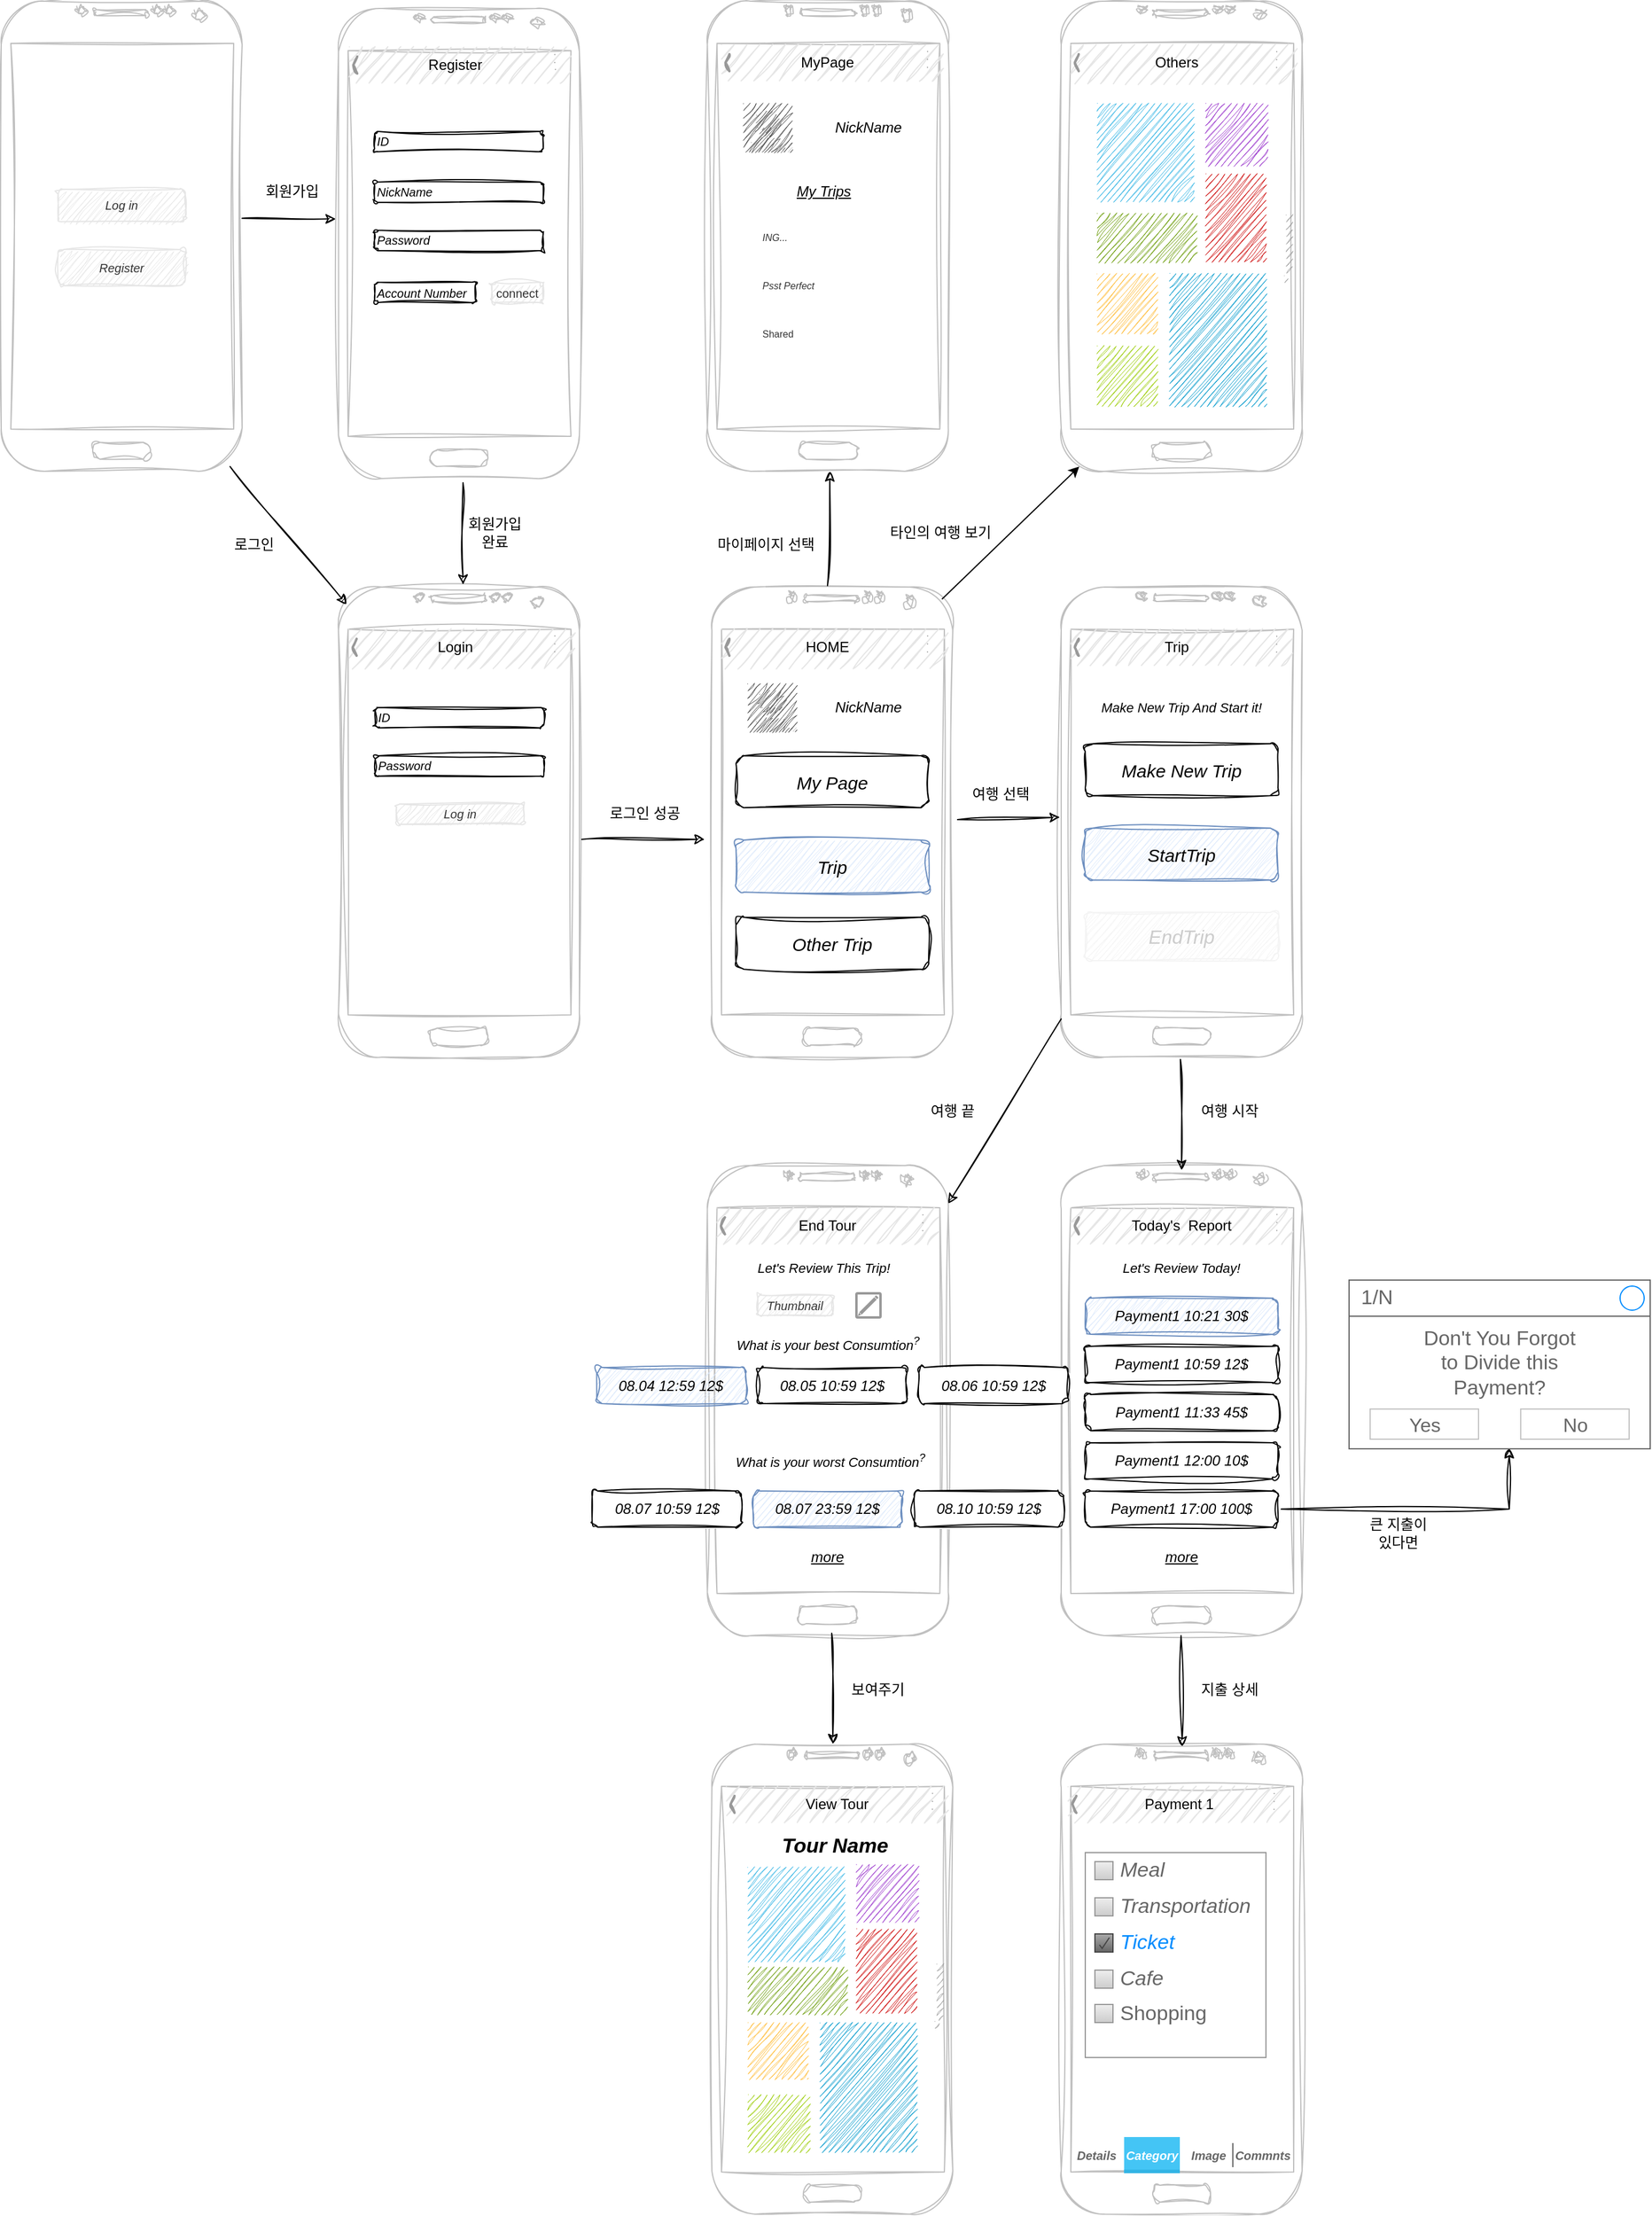 <mxfile version="21.6.9" type="github">
  <diagram id="jS05yv5X7Ztg5khlOgcX" name="Page-1">
    <mxGraphModel dx="1470" dy="897" grid="1" gridSize="10" guides="1" tooltips="1" connect="1" arrows="1" fold="1" page="1" pageScale="1" pageWidth="1169" pageHeight="827" math="0" shadow="0">
      <root>
        <mxCell id="0" />
        <mxCell id="1" parent="0" />
        <mxCell id="MVjz34qYMF0xK2TgKy6K-1" value="" style="verticalLabelPosition=bottom;verticalAlign=top;html=1;shadow=0;dashed=0;strokeWidth=1;shape=mxgraph.android.phone2;strokeColor=#c0c0c0;sketch=1;curveFitting=1;jiggle=2;" parent="1" vertex="1">
          <mxGeometry x="50" y="24" width="200" height="390" as="geometry" />
        </mxCell>
        <mxCell id="MVjz34qYMF0xK2TgKy6K-2" value="&lt;i&gt;Log in&lt;/i&gt;" style="rounded=1;html=1;shadow=0;dashed=0;whiteSpace=wrap;fontSize=10;fillColor=#E6E6E6;align=center;strokeColor=#E6E6E6;fontColor=#333333;sketch=1;curveFitting=1;jiggle=2;" parent="1" vertex="1">
          <mxGeometry x="97.25" y="180" width="105.5" height="26.88" as="geometry" />
        </mxCell>
        <mxCell id="MVjz34qYMF0xK2TgKy6K-3" value="&lt;i&gt;Register&lt;/i&gt;" style="rounded=1;html=1;shadow=0;dashed=0;whiteSpace=wrap;fontSize=10;fillColor=#E6E6E6;align=center;strokeColor=#E6E6E6;fontColor=#333333;sketch=1;curveFitting=1;jiggle=2;" parent="1" vertex="1">
          <mxGeometry x="97.25" y="230" width="105.5" height="30" as="geometry" />
        </mxCell>
        <mxCell id="MVjz34qYMF0xK2TgKy6K-4" value="" style="verticalLabelPosition=bottom;verticalAlign=top;html=1;shadow=0;dashed=0;strokeWidth=1;shape=mxgraph.android.phone2;strokeColor=#c0c0c0;sketch=1;curveFitting=1;jiggle=2;" parent="1" vertex="1">
          <mxGeometry x="330" y="30" width="200" height="390" as="geometry" />
        </mxCell>
        <mxCell id="MVjz34qYMF0xK2TgKy6K-5" value="" style="verticalLabelPosition=bottom;verticalAlign=top;html=1;shadow=0;dashed=0;strokeWidth=1;shape=mxgraph.android.phone2;strokeColor=#c0c0c0;sketch=1;curveFitting=1;jiggle=2;" parent="1" vertex="1">
          <mxGeometry x="330" y="510" width="200" height="390" as="geometry" />
        </mxCell>
        <mxCell id="MVjz34qYMF0xK2TgKy6K-7" value="" style="endArrow=classic;html=1;rounded=0;exitX=1;exitY=0.462;exitDx=0;exitDy=0;exitPerimeter=0;entryX=-0.011;entryY=0.448;entryDx=0;entryDy=0;entryPerimeter=0;sketch=1;curveFitting=1;jiggle=2;" parent="1" source="MVjz34qYMF0xK2TgKy6K-1" target="MVjz34qYMF0xK2TgKy6K-4" edge="1">
          <mxGeometry width="50" height="50" relative="1" as="geometry">
            <mxPoint x="270" y="330" as="sourcePoint" />
            <mxPoint x="310" y="460" as="targetPoint" />
          </mxGeometry>
        </mxCell>
        <mxCell id="MVjz34qYMF0xK2TgKy6K-8" value="" style="endArrow=classic;html=1;rounded=0;exitX=0.95;exitY=0.99;exitDx=0;exitDy=0;exitPerimeter=0;entryX=0.034;entryY=0.037;entryDx=0;entryDy=0;entryPerimeter=0;sketch=1;curveFitting=1;jiggle=2;" parent="1" source="MVjz34qYMF0xK2TgKy6K-1" target="MVjz34qYMF0xK2TgKy6K-5" edge="1">
          <mxGeometry width="50" height="50" relative="1" as="geometry">
            <mxPoint x="260" y="550" as="sourcePoint" />
            <mxPoint x="310" y="500" as="targetPoint" />
          </mxGeometry>
        </mxCell>
        <mxCell id="MVjz34qYMF0xK2TgKy6K-9" value="" style="endArrow=classic;html=1;rounded=0;exitX=0.517;exitY=1.009;exitDx=0;exitDy=0;exitPerimeter=0;entryX=0.517;entryY=-0.005;entryDx=0;entryDy=0;entryPerimeter=0;sketch=1;curveFitting=1;jiggle=2;" parent="1" source="MVjz34qYMF0xK2TgKy6K-4" target="MVjz34qYMF0xK2TgKy6K-5" edge="1">
          <mxGeometry width="50" height="50" relative="1" as="geometry">
            <mxPoint x="260" y="550" as="sourcePoint" />
            <mxPoint x="370" y="470" as="targetPoint" />
          </mxGeometry>
        </mxCell>
        <mxCell id="mp_pFHN7LCUCz9aoYGLi-1" value="NickName" style="whiteSpace=wrap;html=1;shadow=0;dashed=0;fontSize=10;align=left;fontStyle=2;horizontal=1;rounded=1;sketch=1;curveFitting=1;jiggle=2;" vertex="1" parent="1">
          <mxGeometry x="360" y="174" width="140" height="16.88" as="geometry" />
        </mxCell>
        <mxCell id="mp_pFHN7LCUCz9aoYGLi-3" value="Password" style="whiteSpace=wrap;html=1;shadow=0;dashed=0;fontSize=10;align=left;fontStyle=2;horizontal=1;rounded=1;sketch=1;curveFitting=1;jiggle=2;" vertex="1" parent="1">
          <mxGeometry x="360" y="214" width="140" height="16.88" as="geometry" />
        </mxCell>
        <mxCell id="mp_pFHN7LCUCz9aoYGLi-4" value="Account Number" style="whiteSpace=wrap;html=1;shadow=0;dashed=0;fontSize=10;align=left;fontStyle=2;horizontal=1;rounded=1;sketch=1;curveFitting=1;jiggle=2;" vertex="1" parent="1">
          <mxGeometry x="360" y="257.12" width="83.6" height="16.88" as="geometry" />
        </mxCell>
        <mxCell id="mp_pFHN7LCUCz9aoYGLi-5" value="" style="strokeWidth=1;html=1;shadow=0;dashed=0;shape=mxgraph.android.action_bar_landscape;fillColor=#E6E6E6;strokeColor=#c0c0c0;strokeWidth=2;whiteSpace=wrap;sketch=1;curveFitting=1;jiggle=2;" vertex="1" parent="1">
          <mxGeometry x="339" y="62" width="184" height="30" as="geometry" />
        </mxCell>
        <mxCell id="mp_pFHN7LCUCz9aoYGLi-6" value="connect" style="rounded=1;html=1;shadow=0;dashed=0;whiteSpace=wrap;fontSize=10;fillColor=#E6E6E6;align=center;strokeColor=#E6E6E6;fontColor=#333333;sketch=1;curveFitting=1;jiggle=2;" vertex="1" parent="1">
          <mxGeometry x="457.25" y="257.12" width="42.75" height="16.88" as="geometry" />
        </mxCell>
        <mxCell id="mp_pFHN7LCUCz9aoYGLi-8" value="Register" style="text;html=1;strokeColor=none;fillColor=none;align=center;verticalAlign=middle;whiteSpace=wrap;rounded=0;sketch=1;curveFitting=1;jiggle=2;" vertex="1" parent="1">
          <mxGeometry x="397.25" y="62" width="60" height="30" as="geometry" />
        </mxCell>
        <mxCell id="mp_pFHN7LCUCz9aoYGLi-9" value="ID" style="whiteSpace=wrap;html=1;shadow=0;dashed=0;fontSize=10;align=left;fontStyle=2;horizontal=1;rounded=1;sketch=1;curveFitting=1;jiggle=2;" vertex="1" parent="1">
          <mxGeometry x="360.5" y="610" width="140" height="16.88" as="geometry" />
        </mxCell>
        <mxCell id="mp_pFHN7LCUCz9aoYGLi-10" value="Password" style="whiteSpace=wrap;html=1;shadow=0;dashed=0;fontSize=10;align=left;fontStyle=2;horizontal=1;rounded=1;sketch=1;curveFitting=1;jiggle=2;" vertex="1" parent="1">
          <mxGeometry x="360.5" y="650" width="140" height="16.88" as="geometry" />
        </mxCell>
        <mxCell id="mp_pFHN7LCUCz9aoYGLi-11" value="" style="strokeWidth=1;html=1;shadow=0;dashed=0;shape=mxgraph.android.action_bar_landscape;fillColor=#E6E6E6;strokeColor=#c0c0c0;strokeWidth=2;whiteSpace=wrap;sketch=1;curveFitting=1;jiggle=2;" vertex="1" parent="1">
          <mxGeometry x="338.5" y="545" width="184" height="30" as="geometry" />
        </mxCell>
        <mxCell id="mp_pFHN7LCUCz9aoYGLi-12" value="Login" style="text;html=1;strokeColor=none;fillColor=none;align=center;verticalAlign=middle;whiteSpace=wrap;rounded=0;sketch=1;curveFitting=1;jiggle=2;" vertex="1" parent="1">
          <mxGeometry x="396.75" y="545" width="60" height="30" as="geometry" />
        </mxCell>
        <mxCell id="mp_pFHN7LCUCz9aoYGLi-13" value="&lt;i&gt;Log in&lt;/i&gt;" style="rounded=1;html=1;shadow=0;dashed=0;whiteSpace=wrap;fontSize=10;fillColor=#E6E6E6;align=center;strokeColor=#E6E6E6;fontColor=#333333;sketch=1;curveFitting=1;jiggle=2;" vertex="1" parent="1">
          <mxGeometry x="378.25" y="690" width="105.5" height="16.88" as="geometry" />
        </mxCell>
        <mxCell id="mp_pFHN7LCUCz9aoYGLi-14" value="ID" style="whiteSpace=wrap;html=1;shadow=0;dashed=0;fontSize=10;align=left;fontStyle=2;horizontal=1;rounded=1;sketch=1;curveFitting=1;jiggle=2;" vertex="1" parent="1">
          <mxGeometry x="360" y="132" width="140" height="16.88" as="geometry" />
        </mxCell>
        <mxCell id="mp_pFHN7LCUCz9aoYGLi-15" value="" style="verticalLabelPosition=bottom;verticalAlign=top;html=1;shadow=0;dashed=0;strokeWidth=1;shape=mxgraph.android.phone2;strokeColor=#c0c0c0;sketch=1;curveFitting=1;jiggle=2;" vertex="1" parent="1">
          <mxGeometry x="640" y="510" width="200" height="390" as="geometry" />
        </mxCell>
        <mxCell id="mp_pFHN7LCUCz9aoYGLi-16" value="" style="endArrow=classic;html=1;rounded=0;exitX=1.01;exitY=0.537;exitDx=0;exitDy=0;exitPerimeter=0;entryX=-0.03;entryY=0.537;entryDx=0;entryDy=0;entryPerimeter=0;sketch=1;curveFitting=1;jiggle=2;" edge="1" parent="1" source="MVjz34qYMF0xK2TgKy6K-5" target="mp_pFHN7LCUCz9aoYGLi-15">
          <mxGeometry width="50" height="50" relative="1" as="geometry">
            <mxPoint x="560" y="640" as="sourcePoint" />
            <mxPoint x="610" y="590" as="targetPoint" />
          </mxGeometry>
        </mxCell>
        <mxCell id="mp_pFHN7LCUCz9aoYGLi-21" value="&lt;font style=&quot;font-size: 15px;&quot;&gt;&lt;i&gt;My Page&lt;/i&gt;&lt;/font&gt;" style="rounded=1;html=1;shadow=0;dashed=0;whiteSpace=wrap;fontSize=10;align=center;sketch=1;curveFitting=1;jiggle=2;" vertex="1" parent="1">
          <mxGeometry x="660" y="650" width="160" height="43.12" as="geometry" />
        </mxCell>
        <mxCell id="mp_pFHN7LCUCz9aoYGLi-22" value="&lt;span style=&quot;font-size: 15px;&quot;&gt;&lt;i&gt;Trip&lt;/i&gt;&lt;/span&gt;" style="rounded=1;html=1;shadow=0;dashed=0;whiteSpace=wrap;fontSize=10;fillColor=#dae8fc;align=center;strokeColor=#6c8ebf;deletable=1;sketch=1;curveFitting=1;jiggle=2;" vertex="1" parent="1">
          <mxGeometry x="660" y="720" width="160" height="43.12" as="geometry" />
        </mxCell>
        <mxCell id="mp_pFHN7LCUCz9aoYGLi-23" value="&lt;i style=&quot;&quot;&gt;&lt;font style=&quot;font-size: 15px;&quot;&gt;Other Trip&lt;/font&gt;&lt;/i&gt;" style="rounded=1;html=1;shadow=0;dashed=0;whiteSpace=wrap;fontSize=10;align=center;sketch=1;curveFitting=1;jiggle=2;" vertex="1" parent="1">
          <mxGeometry x="660" y="784" width="160" height="43.12" as="geometry" />
        </mxCell>
        <mxCell id="mp_pFHN7LCUCz9aoYGLi-24" value="" style="strokeWidth=1;html=1;shadow=0;dashed=0;shape=mxgraph.android.action_bar_landscape;fillColor=#E6E6E6;strokeColor=#c0c0c0;strokeWidth=2;whiteSpace=wrap;sketch=1;curveFitting=1;jiggle=2;" vertex="1" parent="1">
          <mxGeometry x="648" y="545" width="184" height="30" as="geometry" />
        </mxCell>
        <mxCell id="mp_pFHN7LCUCz9aoYGLi-25" value="HOME" style="text;html=1;strokeColor=none;fillColor=none;align=center;verticalAlign=middle;whiteSpace=wrap;rounded=0;sketch=1;curveFitting=1;jiggle=2;" vertex="1" parent="1">
          <mxGeometry x="706.25" y="545" width="60" height="30" as="geometry" />
        </mxCell>
        <mxCell id="mp_pFHN7LCUCz9aoYGLi-26" value="" style="verticalLabelPosition=bottom;verticalAlign=top;html=1;shadow=0;dashed=0;strokeWidth=1;shape=mxgraph.android.contact_badge_normal;sketch=1;curveFitting=1;jiggle=2;" vertex="1" parent="1">
          <mxGeometry x="670" y="590" width="40" height="40" as="geometry" />
        </mxCell>
        <mxCell id="mp_pFHN7LCUCz9aoYGLi-27" value="&lt;i&gt;NickName&lt;/i&gt;" style="text;html=1;strokeColor=none;fillColor=none;align=center;verticalAlign=middle;whiteSpace=wrap;rounded=0;sketch=1;curveFitting=1;jiggle=2;" vertex="1" parent="1">
          <mxGeometry x="740" y="595" width="60" height="30" as="geometry" />
        </mxCell>
        <mxCell id="mp_pFHN7LCUCz9aoYGLi-30" value="" style="verticalLabelPosition=bottom;verticalAlign=top;html=1;shadow=0;dashed=0;strokeWidth=1;shape=mxgraph.android.phone2;strokeColor=#c0c0c0;sketch=1;curveFitting=1;jiggle=2;" vertex="1" parent="1">
          <mxGeometry x="636.25" y="24" width="200" height="390" as="geometry" />
        </mxCell>
        <mxCell id="mp_pFHN7LCUCz9aoYGLi-31" value="" style="endArrow=classic;html=1;rounded=0;exitX=0.48;exitY=-0.003;exitDx=0;exitDy=0;exitPerimeter=0;entryX=0.509;entryY=1;entryDx=0;entryDy=0;entryPerimeter=0;sketch=1;curveFitting=1;jiggle=2;" edge="1" parent="1" source="mp_pFHN7LCUCz9aoYGLi-15" target="mp_pFHN7LCUCz9aoYGLi-30">
          <mxGeometry width="50" height="50" relative="1" as="geometry">
            <mxPoint x="636.25" y="420" as="sourcePoint" />
            <mxPoint x="636.25" y="504" as="targetPoint" />
          </mxGeometry>
        </mxCell>
        <mxCell id="mp_pFHN7LCUCz9aoYGLi-33" value="" style="verticalLabelPosition=bottom;verticalAlign=top;html=1;shadow=0;dashed=0;strokeWidth=1;shape=mxgraph.android.contact_badge_normal;sketch=1;curveFitting=1;jiggle=2;" vertex="1" parent="1">
          <mxGeometry x="666.25" y="108.88" width="40" height="40" as="geometry" />
        </mxCell>
        <mxCell id="mp_pFHN7LCUCz9aoYGLi-34" value="" style="strokeWidth=1;html=1;shadow=0;dashed=0;shape=mxgraph.android.action_bar_landscape;fillColor=#E6E6E6;strokeColor=#c0c0c0;strokeWidth=2;whiteSpace=wrap;sketch=1;curveFitting=1;jiggle=2;" vertex="1" parent="1">
          <mxGeometry x="648" y="60" width="184" height="30" as="geometry" />
        </mxCell>
        <mxCell id="mp_pFHN7LCUCz9aoYGLi-35" value="MyPage" style="text;html=1;strokeColor=none;fillColor=none;align=center;verticalAlign=middle;whiteSpace=wrap;rounded=0;sketch=1;curveFitting=1;jiggle=2;" vertex="1" parent="1">
          <mxGeometry x="706.25" y="60" width="60" height="30" as="geometry" />
        </mxCell>
        <mxCell id="mp_pFHN7LCUCz9aoYGLi-36" value="" style="strokeWidth=1;html=1;shadow=0;dashed=0;shape=mxgraph.android.rrect;rSize=0;strokeColor=#eeeeee;fillColor=#ffffff;gradientColor=none;sketch=1;curveFitting=1;jiggle=2;" vertex="1" parent="1">
          <mxGeometry x="670" y="200" width="140" height="160" as="geometry" />
        </mxCell>
        <mxCell id="mp_pFHN7LCUCz9aoYGLi-37" value="&lt;i style=&quot;background-color: initial;&quot;&gt;ING...&lt;/i&gt;" style="strokeColor=inherit;fillColor=inherit;gradientColor=inherit;strokeWidth=1;html=1;shadow=0;dashed=0;shape=mxgraph.android.rrect;rSize=0;align=left;spacingLeft=10;fontSize=8;fontColor=#333333;sketch=1;curveFitting=1;jiggle=2;" vertex="1" parent="mp_pFHN7LCUCz9aoYGLi-36">
          <mxGeometry y="8" width="140" height="24" as="geometry" />
        </mxCell>
        <mxCell id="mp_pFHN7LCUCz9aoYGLi-38" value="&lt;i&gt;Psst Perfect&lt;/i&gt;" style="strokeColor=inherit;fillColor=inherit;gradientColor=inherit;strokeWidth=1;html=1;shadow=0;dashed=0;shape=mxgraph.android.rrect;rSize=0;align=left;spacingLeft=10;fontSize=8;fontColor=#333333;sketch=1;curveFitting=1;jiggle=2;" vertex="1" parent="mp_pFHN7LCUCz9aoYGLi-36">
          <mxGeometry y="48" width="140" height="24" as="geometry" />
        </mxCell>
        <mxCell id="mp_pFHN7LCUCz9aoYGLi-39" value="Shared" style="strokeColor=inherit;fillColor=inherit;gradientColor=inherit;strokeWidth=1;html=1;shadow=0;dashed=0;shape=mxgraph.android.rrect;rSize=0;align=left;spacingLeft=10;fontSize=8;fontColor=#333333;sketch=1;curveFitting=1;jiggle=2;" vertex="1" parent="mp_pFHN7LCUCz9aoYGLi-36">
          <mxGeometry y="88" width="140" height="24" as="geometry" />
        </mxCell>
        <mxCell id="mp_pFHN7LCUCz9aoYGLi-41" value="&lt;i&gt;My Trips&lt;/i&gt;" style="text;html=1;align=center;verticalAlign=middle;whiteSpace=wrap;rounded=1;perimeterSpacing=1;fontStyle=4" vertex="1" parent="1">
          <mxGeometry x="666.25" y="167.44" width="133.75" height="30" as="geometry" />
        </mxCell>
        <mxCell id="mp_pFHN7LCUCz9aoYGLi-42" value="&lt;i&gt;NickName&lt;/i&gt;" style="text;html=1;strokeColor=none;fillColor=none;align=center;verticalAlign=middle;whiteSpace=wrap;rounded=0;sketch=1;curveFitting=1;jiggle=2;" vertex="1" parent="1">
          <mxGeometry x="740" y="113.88" width="60" height="30" as="geometry" />
        </mxCell>
        <mxCell id="mp_pFHN7LCUCz9aoYGLi-43" value="" style="verticalLabelPosition=bottom;verticalAlign=top;html=1;shadow=0;dashed=0;strokeWidth=1;shape=mxgraph.android.phone2;strokeColor=#c0c0c0;sketch=1;curveFitting=1;jiggle=2;" vertex="1" parent="1">
          <mxGeometry x="930" y="24" width="200" height="390" as="geometry" />
        </mxCell>
        <mxCell id="mp_pFHN7LCUCz9aoYGLi-44" value="" style="endArrow=classic;html=1;rounded=0;exitX=0.955;exitY=0.026;exitDx=0;exitDy=0;exitPerimeter=0;entryX=0.075;entryY=0.99;entryDx=0;entryDy=0;entryPerimeter=0;" edge="1" parent="1" source="mp_pFHN7LCUCz9aoYGLi-15" target="mp_pFHN7LCUCz9aoYGLi-43">
          <mxGeometry width="50" height="50" relative="1" as="geometry">
            <mxPoint x="510" y="520" as="sourcePoint" />
            <mxPoint x="560" y="470" as="targetPoint" />
          </mxGeometry>
        </mxCell>
        <mxCell id="mp_pFHN7LCUCz9aoYGLi-45" value="" style="strokeWidth=1;html=1;shadow=0;dashed=0;shape=mxgraph.android.action_bar_landscape;fillColor=#E6E6E6;strokeColor=#c0c0c0;strokeWidth=2;whiteSpace=wrap;sketch=1;curveFitting=1;jiggle=2;" vertex="1" parent="1">
          <mxGeometry x="938" y="60" width="184" height="30" as="geometry" />
        </mxCell>
        <mxCell id="mp_pFHN7LCUCz9aoYGLi-46" value="Others" style="text;html=1;strokeColor=none;fillColor=none;align=center;verticalAlign=middle;whiteSpace=wrap;rounded=0;sketch=1;curveFitting=1;jiggle=2;" vertex="1" parent="1">
          <mxGeometry x="996.25" y="60" width="60" height="30" as="geometry" />
        </mxCell>
        <mxCell id="mp_pFHN7LCUCz9aoYGLi-47" value="" style="verticalLabelPosition=bottom;verticalAlign=top;html=1;shadow=0;dashed=0;strokeWidth=1;strokeColor=none;shape=rect;fillColor=#33b5e5;sketch=1;curveFitting=1;jiggle=2;" vertex="1" parent="1">
          <mxGeometry x="960" y="108.88" width="80" height="81.12" as="geometry" />
        </mxCell>
        <mxCell id="mp_pFHN7LCUCz9aoYGLi-48" value="" style="verticalLabelPosition=bottom;verticalAlign=top;html=1;shadow=0;dashed=0;strokeWidth=1;strokeColor=none;shape=rect;fillColor=#9933cc;sketch=1;curveFitting=1;jiggle=2;" vertex="1" parent="1">
          <mxGeometry x="1050" y="108.88" width="50" height="50" as="geometry" />
        </mxCell>
        <mxCell id="mp_pFHN7LCUCz9aoYGLi-49" value="" style="verticalLabelPosition=bottom;verticalAlign=top;html=1;shadow=0;dashed=0;strokeWidth=1;strokeColor=none;shape=rect;fillColor=#cc0000;sketch=1;curveFitting=1;jiggle=2;" vertex="1" parent="1">
          <mxGeometry x="1050" y="167.44" width="50" height="72.56" as="geometry" />
        </mxCell>
        <mxCell id="mp_pFHN7LCUCz9aoYGLi-50" value="" style="verticalLabelPosition=bottom;verticalAlign=top;html=1;shadow=0;dashed=0;strokeWidth=1;strokeColor=none;shape=rect;fillColor=#669900;sketch=1;curveFitting=1;jiggle=2;" vertex="1" parent="1">
          <mxGeometry x="960" y="200" width="80" height="40" as="geometry" />
        </mxCell>
        <mxCell id="mp_pFHN7LCUCz9aoYGLi-51" value="" style="verticalLabelPosition=bottom;verticalAlign=top;html=1;shadow=0;dashed=0;strokeWidth=1;strokeColor=none;shape=rect;fillColor=#0099cc;sketch=1;curveFitting=1;jiggle=2;" vertex="1" parent="1">
          <mxGeometry x="1020" y="250" width="80" height="110" as="geometry" />
        </mxCell>
        <mxCell id="mp_pFHN7LCUCz9aoYGLi-52" value="" style="verticalLabelPosition=bottom;verticalAlign=top;html=1;shadow=0;dashed=0;strokeWidth=1;strokeColor=none;shape=rect;fillColor=#ffbb33;sketch=1;curveFitting=1;jiggle=2;" vertex="1" parent="1">
          <mxGeometry x="960" y="250" width="50" height="50" as="geometry" />
        </mxCell>
        <mxCell id="mp_pFHN7LCUCz9aoYGLi-54" value="" style="verticalLabelPosition=bottom;verticalAlign=top;html=1;shadow=0;dashed=0;strokeWidth=1;strokeColor=none;shape=rect;fillColor=#99cc00;sketch=1;curveFitting=1;jiggle=2;" vertex="1" parent="1">
          <mxGeometry x="960" y="310" width="50" height="50" as="geometry" />
        </mxCell>
        <mxCell id="mp_pFHN7LCUCz9aoYGLi-59" value="" style="strokeWidth=1;html=1;shadow=0;dashed=0;shape=mxgraph.android.scrollbars2;fillColor=#999999;strokeColor=none;sketch=1;curveFitting=1;jiggle=2;" vertex="1" parent="1">
          <mxGeometry x="1118" y="201.12" width="4" height="56" as="geometry" />
        </mxCell>
        <mxCell id="mp_pFHN7LCUCz9aoYGLi-60" value="" style="verticalLabelPosition=bottom;verticalAlign=top;html=1;shadow=0;dashed=0;strokeWidth=1;shape=mxgraph.android.phone2;strokeColor=#c0c0c0;sketch=1;curveFitting=1;jiggle=2;" vertex="1" parent="1">
          <mxGeometry x="930" y="510" width="200" height="390" as="geometry" />
        </mxCell>
        <mxCell id="mp_pFHN7LCUCz9aoYGLi-61" value="" style="endArrow=classic;html=1;rounded=0;exitX=1.02;exitY=0.495;exitDx=0;exitDy=0;exitPerimeter=0;entryX=-0.005;entryY=0.49;entryDx=0;entryDy=0;entryPerimeter=0;sketch=1;curveFitting=1;jiggle=2;" edge="1" parent="1" source="mp_pFHN7LCUCz9aoYGLi-15" target="mp_pFHN7LCUCz9aoYGLi-60">
          <mxGeometry width="50" height="50" relative="1" as="geometry">
            <mxPoint x="836" y="706.88" as="sourcePoint" />
            <mxPoint x="938" y="706.88" as="targetPoint" />
          </mxGeometry>
        </mxCell>
        <mxCell id="mp_pFHN7LCUCz9aoYGLi-62" value="" style="strokeWidth=1;html=1;shadow=0;dashed=0;shape=mxgraph.android.action_bar_landscape;fillColor=#E6E6E6;strokeColor=#c0c0c0;strokeWidth=2;whiteSpace=wrap;sketch=1;curveFitting=1;jiggle=2;" vertex="1" parent="1">
          <mxGeometry x="938" y="545" width="184" height="30" as="geometry" />
        </mxCell>
        <mxCell id="mp_pFHN7LCUCz9aoYGLi-63" value="Trip" style="text;html=1;strokeColor=none;fillColor=none;align=center;verticalAlign=middle;whiteSpace=wrap;rounded=0;sketch=1;curveFitting=1;jiggle=2;" vertex="1" parent="1">
          <mxGeometry x="996.25" y="545" width="60" height="30" as="geometry" />
        </mxCell>
        <mxCell id="mp_pFHN7LCUCz9aoYGLi-64" value="&lt;span style=&quot;font-size: 15px;&quot;&gt;&lt;i&gt;Make New Trip&lt;/i&gt;&lt;/span&gt;" style="rounded=1;html=1;shadow=0;dashed=0;whiteSpace=wrap;fontSize=10;align=center;sketch=1;curveFitting=1;jiggle=2;" vertex="1" parent="1">
          <mxGeometry x="950" y="640" width="160" height="43.12" as="geometry" />
        </mxCell>
        <mxCell id="mp_pFHN7LCUCz9aoYGLi-65" value="&lt;span style=&quot;font-size: 15px;&quot;&gt;&lt;i&gt;StartTrip&lt;/i&gt;&lt;/span&gt;" style="rounded=1;html=1;shadow=0;dashed=0;whiteSpace=wrap;fontSize=10;fillColor=#dae8fc;align=center;strokeColor=#6c8ebf;deletable=1;sketch=1;curveFitting=1;jiggle=2;" vertex="1" parent="1">
          <mxGeometry x="950" y="710" width="160" height="43.12" as="geometry" />
        </mxCell>
        <mxCell id="mp_pFHN7LCUCz9aoYGLi-67" value="&lt;font style=&quot;font-size: 16px;&quot;&gt;&lt;i&gt;EndTrip&lt;/i&gt;&lt;/font&gt;" style="rounded=1;html=1;shadow=0;dashed=0;whiteSpace=wrap;fontSize=10;fillColor=#F4F4F4;align=center;strokeColor=#F4F4F4;fontColor=#CCCCCC;sketch=1;curveFitting=1;jiggle=2;" vertex="1" parent="1">
          <mxGeometry x="950" y="780" width="160" height="40" as="geometry" />
        </mxCell>
        <mxCell id="mp_pFHN7LCUCz9aoYGLi-68" value="&lt;font style=&quot;font-size: 11px;&quot;&gt;&lt;i&gt;Make New Trip And Start it!&lt;/i&gt;&lt;/font&gt;" style="text;html=1;strokeColor=none;fillColor=none;align=center;verticalAlign=middle;whiteSpace=wrap;rounded=0;sketch=1;curveFitting=1;jiggle=2;" vertex="1" parent="1">
          <mxGeometry x="960" y="595" width="140" height="30" as="geometry" />
        </mxCell>
        <mxCell id="mp_pFHN7LCUCz9aoYGLi-69" value="" style="verticalLabelPosition=bottom;verticalAlign=top;html=1;shadow=0;dashed=0;strokeWidth=1;shape=mxgraph.android.phone2;strokeColor=#c0c0c0;sketch=1;curveFitting=1;jiggle=2;" vertex="1" parent="1">
          <mxGeometry x="930" y="990" width="200" height="390" as="geometry" />
        </mxCell>
        <mxCell id="mp_pFHN7LCUCz9aoYGLi-70" value="" style="endArrow=classic;html=1;rounded=0;entryX=0.5;entryY=0.01;entryDx=0;entryDy=0;entryPerimeter=0;exitX=0.495;exitY=1.005;exitDx=0;exitDy=0;exitPerimeter=0;sketch=1;curveFitting=1;jiggle=2;" edge="1" parent="1" source="mp_pFHN7LCUCz9aoYGLi-60" target="mp_pFHN7LCUCz9aoYGLi-69">
          <mxGeometry width="50" height="50" relative="1" as="geometry">
            <mxPoint x="510" y="750" as="sourcePoint" />
            <mxPoint x="560" y="700" as="targetPoint" />
          </mxGeometry>
        </mxCell>
        <mxCell id="mp_pFHN7LCUCz9aoYGLi-72" value="&lt;span style=&quot;font-size: 11px;&quot;&gt;&lt;i&gt;Let&#39;s Review Today!&lt;/i&gt;&lt;/span&gt;" style="text;html=1;strokeColor=none;fillColor=none;align=center;verticalAlign=middle;whiteSpace=wrap;rounded=0;sketch=1;curveFitting=1;jiggle=2;" vertex="1" parent="1">
          <mxGeometry x="960.01" y="1060" width="140" height="30" as="geometry" />
        </mxCell>
        <mxCell id="mp_pFHN7LCUCz9aoYGLi-73" value="" style="strokeWidth=1;html=1;shadow=0;dashed=0;shape=mxgraph.android.action_bar_landscape;fillColor=#E6E6E6;strokeColor=#c0c0c0;strokeWidth=2;whiteSpace=wrap;sketch=1;curveFitting=1;jiggle=2;" vertex="1" parent="1">
          <mxGeometry x="938" y="1025" width="184" height="30" as="geometry" />
        </mxCell>
        <mxCell id="mp_pFHN7LCUCz9aoYGLi-74" value="Today&#39;s&amp;nbsp; Report" style="text;html=1;strokeColor=none;fillColor=none;align=center;verticalAlign=middle;whiteSpace=wrap;rounded=0;sketch=1;curveFitting=1;jiggle=2;" vertex="1" parent="1">
          <mxGeometry x="983.13" y="1025" width="93.75" height="30" as="geometry" />
        </mxCell>
        <mxCell id="mp_pFHN7LCUCz9aoYGLi-76" value="&amp;nbsp;회원가입" style="text;html=1;strokeColor=none;fillColor=none;align=center;verticalAlign=middle;whiteSpace=wrap;rounded=0;" vertex="1" parent="1">
          <mxGeometry x="260" y="167.44" width="60" height="30" as="geometry" />
        </mxCell>
        <mxCell id="mp_pFHN7LCUCz9aoYGLi-77" value="로그인" style="text;html=1;strokeColor=none;fillColor=none;align=center;verticalAlign=middle;whiteSpace=wrap;rounded=0;" vertex="1" parent="1">
          <mxGeometry x="230" y="460" width="60" height="30" as="geometry" />
        </mxCell>
        <mxCell id="mp_pFHN7LCUCz9aoYGLi-78" value="회원가입 완료" style="text;html=1;strokeColor=none;fillColor=none;align=center;verticalAlign=middle;whiteSpace=wrap;rounded=0;" vertex="1" parent="1">
          <mxGeometry x="430" y="450" width="60" height="30" as="geometry" />
        </mxCell>
        <mxCell id="mp_pFHN7LCUCz9aoYGLi-79" value="로그인 성공" style="text;html=1;strokeColor=none;fillColor=none;align=center;verticalAlign=middle;whiteSpace=wrap;rounded=0;" vertex="1" parent="1">
          <mxGeometry x="547" y="683.44" width="75" height="30" as="geometry" />
        </mxCell>
        <mxCell id="mp_pFHN7LCUCz9aoYGLi-80" value="마이페이지 선택" style="text;html=1;strokeColor=none;fillColor=none;align=center;verticalAlign=middle;whiteSpace=wrap;rounded=0;" vertex="1" parent="1">
          <mxGeometry x="640" y="460" width="90" height="30" as="geometry" />
        </mxCell>
        <mxCell id="mp_pFHN7LCUCz9aoYGLi-81" value="타인의 여행 보기" style="text;html=1;strokeColor=none;fillColor=none;align=center;verticalAlign=middle;whiteSpace=wrap;rounded=0;" vertex="1" parent="1">
          <mxGeometry x="780" y="450" width="100" height="30" as="geometry" />
        </mxCell>
        <mxCell id="mp_pFHN7LCUCz9aoYGLi-82" value="여행 선택" style="text;html=1;strokeColor=none;fillColor=none;align=center;verticalAlign=middle;whiteSpace=wrap;rounded=0;" vertex="1" parent="1">
          <mxGeometry x="850" y="666.88" width="60" height="30" as="geometry" />
        </mxCell>
        <mxCell id="mp_pFHN7LCUCz9aoYGLi-83" value="여행 시작" style="text;html=1;strokeColor=none;fillColor=none;align=center;verticalAlign=middle;whiteSpace=wrap;rounded=0;" vertex="1" parent="1">
          <mxGeometry x="1040" y="930" width="60" height="30" as="geometry" />
        </mxCell>
        <mxCell id="mp_pFHN7LCUCz9aoYGLi-84" value="&lt;span style=&quot;font-size: 12px;&quot;&gt;&lt;i&gt;Payment1 10:21 30$&lt;/i&gt;&lt;/span&gt;" style="rounded=1;html=1;shadow=0;dashed=0;whiteSpace=wrap;fontSize=10;align=center;sketch=1;curveFitting=1;jiggle=2;fillColor=#dae8fc;strokeColor=#6c8ebf;" vertex="1" parent="1">
          <mxGeometry x="950.01" y="1100" width="160" height="30" as="geometry" />
        </mxCell>
        <mxCell id="mp_pFHN7LCUCz9aoYGLi-85" value="&lt;span style=&quot;font-size: 12px;&quot;&gt;&lt;i&gt;Payment1 10:59 12$&lt;/i&gt;&lt;/span&gt;" style="rounded=1;html=1;shadow=0;dashed=0;whiteSpace=wrap;fontSize=10;align=center;sketch=1;curveFitting=1;jiggle=2;" vertex="1" parent="1">
          <mxGeometry x="950" y="1140" width="160" height="30" as="geometry" />
        </mxCell>
        <mxCell id="mp_pFHN7LCUCz9aoYGLi-115" style="edgeStyle=orthogonalEdgeStyle;rounded=0;orthogonalLoop=1;jettySize=auto;html=1;entryX=0.532;entryY=0.996;entryDx=0;entryDy=0;entryPerimeter=0;sketch=1;curveFitting=1;jiggle=2;" edge="1" parent="1" source="mp_pFHN7LCUCz9aoYGLi-86" target="mp_pFHN7LCUCz9aoYGLi-109">
          <mxGeometry relative="1" as="geometry" />
        </mxCell>
        <mxCell id="mp_pFHN7LCUCz9aoYGLi-86" value="&lt;span style=&quot;font-size: 12px;&quot;&gt;&lt;i&gt;Payment1 17:00 100$&lt;/i&gt;&lt;/span&gt;" style="rounded=1;html=1;shadow=0;dashed=0;whiteSpace=wrap;fontSize=10;align=center;sketch=1;curveFitting=1;jiggle=2;" vertex="1" parent="1">
          <mxGeometry x="950.01" y="1260" width="160" height="30" as="geometry" />
        </mxCell>
        <mxCell id="mp_pFHN7LCUCz9aoYGLi-87" value="&lt;span style=&quot;font-size: 12px;&quot;&gt;&lt;i&gt;Payment1 12:00 10$&lt;/i&gt;&lt;/span&gt;" style="rounded=1;html=1;shadow=0;dashed=0;whiteSpace=wrap;fontSize=10;align=center;sketch=1;curveFitting=1;jiggle=2;" vertex="1" parent="1">
          <mxGeometry x="950" y="1220" width="160" height="30" as="geometry" />
        </mxCell>
        <mxCell id="mp_pFHN7LCUCz9aoYGLi-88" value="&lt;span style=&quot;font-size: 12px;&quot;&gt;&lt;i&gt;Payment1 11:33 45$&lt;/i&gt;&lt;/span&gt;" style="rounded=1;html=1;shadow=0;dashed=0;whiteSpace=wrap;fontSize=10;align=center;sketch=1;curveFitting=1;jiggle=2;" vertex="1" parent="1">
          <mxGeometry x="950.01" y="1180" width="160" height="30" as="geometry" />
        </mxCell>
        <mxCell id="mp_pFHN7LCUCz9aoYGLi-89" value="&lt;i&gt;more&lt;/i&gt;" style="text;html=1;strokeColor=none;fillColor=none;align=center;verticalAlign=middle;whiteSpace=wrap;rounded=0;fontStyle=4" vertex="1" parent="1">
          <mxGeometry x="1000.01" y="1300" width="60" height="30" as="geometry" />
        </mxCell>
        <mxCell id="mp_pFHN7LCUCz9aoYGLi-91" value="" style="verticalLabelPosition=bottom;verticalAlign=top;html=1;shadow=0;dashed=0;strokeWidth=1;shape=mxgraph.android.phone2;strokeColor=#c0c0c0;sketch=1;curveFitting=1;jiggle=2;" vertex="1" parent="1">
          <mxGeometry x="930.01" y="1470" width="200" height="390" as="geometry" />
        </mxCell>
        <mxCell id="mp_pFHN7LCUCz9aoYGLi-92" value="" style="endArrow=classic;html=1;rounded=0;entryX=0.5;entryY=0.01;entryDx=0;entryDy=0;entryPerimeter=0;exitX=0.495;exitY=1.005;exitDx=0;exitDy=0;exitPerimeter=0;sketch=1;curveFitting=1;jiggle=2;" edge="1" parent="1">
          <mxGeometry width="50" height="50" relative="1" as="geometry">
            <mxPoint x="1029.5" y="1380" as="sourcePoint" />
            <mxPoint x="1030.5" y="1472" as="targetPoint" />
          </mxGeometry>
        </mxCell>
        <mxCell id="mp_pFHN7LCUCz9aoYGLi-93" value="지출 상세" style="text;html=1;strokeColor=none;fillColor=none;align=center;verticalAlign=middle;whiteSpace=wrap;rounded=0;" vertex="1" parent="1">
          <mxGeometry x="1040.01" y="1410" width="60" height="30" as="geometry" />
        </mxCell>
        <mxCell id="mp_pFHN7LCUCz9aoYGLi-94" value="" style="strokeWidth=1;html=1;shadow=0;dashed=0;shape=mxgraph.android.action_bar_landscape;fillColor=#E6E6E6;strokeColor=#c0c0c0;strokeWidth=2;whiteSpace=wrap;sketch=1;curveFitting=1;jiggle=2;" vertex="1" parent="1">
          <mxGeometry x="936" y="1505" width="184" height="30" as="geometry" />
        </mxCell>
        <mxCell id="mp_pFHN7LCUCz9aoYGLi-95" value="Payment 1" style="text;html=1;strokeColor=none;fillColor=none;align=center;verticalAlign=middle;whiteSpace=wrap;rounded=0;sketch=1;curveFitting=1;jiggle=2;" vertex="1" parent="1">
          <mxGeometry x="981.13" y="1505" width="93.75" height="30" as="geometry" />
        </mxCell>
        <mxCell id="mp_pFHN7LCUCz9aoYGLi-102" value="" style="strokeWidth=1;html=1;shadow=0;dashed=0;shape=mxgraph.android.rrect;rSize=0;fillColor=#eeeeee;strokeColor=none;fontStyle=2;sketch=1;curveFitting=1;jiggle=2;fontSize=10;" vertex="1" parent="1">
          <mxGeometry x="936" y="1796" width="183" height="30" as="geometry" />
        </mxCell>
        <mxCell id="mp_pFHN7LCUCz9aoYGLi-103" value="Details" style="strokeWidth=1;html=1;shadow=0;dashed=0;shape=mxgraph.android.anchor;fontStyle=3;fontColor=#666666;fontSize=10;" vertex="1" parent="mp_pFHN7LCUCz9aoYGLi-102">
          <mxGeometry width="46.25" height="30" as="geometry" />
        </mxCell>
        <mxCell id="mp_pFHN7LCUCz9aoYGLi-104" value="Category" style="strokeWidth=1;html=1;shadow=0;dashed=0;shape=mxgraph.android.rrect;rSize=0;fontStyle=3;fillColor=#44c5f5;strokeColor=none;fontColor=#ffffff;fontSize=10;" vertex="1" parent="mp_pFHN7LCUCz9aoYGLi-102">
          <mxGeometry x="46.25" width="46.25" height="30" as="geometry" />
        </mxCell>
        <mxCell id="mp_pFHN7LCUCz9aoYGLi-105" value="" style="strokeWidth=1;html=1;shadow=0;dashed=0;shape=mxgraph.android.rrect;rSize=0;fillColor=#33b5e5;strokeColor=none;fontStyle=2;fontSize=10;" vertex="1" parent="mp_pFHN7LCUCz9aoYGLi-104">
          <mxGeometry y="27" width="46.25" height="3" as="geometry" />
        </mxCell>
        <mxCell id="mp_pFHN7LCUCz9aoYGLi-106" value="Image" style="strokeWidth=1;html=1;shadow=0;dashed=0;shape=mxgraph.android.anchor;fontStyle=3;fontColor=#666666;fontSize=10;" vertex="1" parent="mp_pFHN7LCUCz9aoYGLi-102">
          <mxGeometry x="92.5" width="46.25" height="30" as="geometry" />
        </mxCell>
        <mxCell id="mp_pFHN7LCUCz9aoYGLi-107" value="Commnts" style="strokeWidth=1;html=1;shadow=0;dashed=0;shape=mxgraph.android.anchor;fontStyle=3;fontColor=#666666;fontSize=10;" vertex="1" parent="mp_pFHN7LCUCz9aoYGLi-102">
          <mxGeometry x="138.75" width="44.25" height="30" as="geometry" />
        </mxCell>
        <mxCell id="mp_pFHN7LCUCz9aoYGLi-108" value="" style="shape=line;strokeColor=#666666;direction=south;fontStyle=2;fontSize=10;" vertex="1" parent="mp_pFHN7LCUCz9aoYGLi-102">
          <mxGeometry x="131.5" y="5" width="10" height="20" as="geometry" />
        </mxCell>
        <mxCell id="mp_pFHN7LCUCz9aoYGLi-109" value="Don&#39;t You Forgot&lt;br&gt;to Divide this&lt;br&gt;Payment?" style="strokeWidth=1;shadow=0;dashed=0;align=center;html=1;shape=mxgraph.mockup.containers.rrect;rSize=0;strokeColor=#666666;fontColor=#666666;fontSize=17;verticalAlign=top;whiteSpace=wrap;fillColor=#ffffff;spacingTop=32;" vertex="1" parent="1">
          <mxGeometry x="1169" y="1085" width="250" height="140" as="geometry" />
        </mxCell>
        <mxCell id="mp_pFHN7LCUCz9aoYGLi-110" value="1/N" style="strokeWidth=1;shadow=0;dashed=0;align=center;html=1;shape=mxgraph.mockup.containers.rrect;rSize=0;fontSize=17;fontColor=#666666;strokeColor=#666666;align=left;spacingLeft=8;fillColor=none;resizeWidth=1;whiteSpace=wrap;" vertex="1" parent="mp_pFHN7LCUCz9aoYGLi-109">
          <mxGeometry width="250" height="30" relative="1" as="geometry" />
        </mxCell>
        <mxCell id="mp_pFHN7LCUCz9aoYGLi-111" value="" style="shape=ellipse;strokeColor=#008cff;resizable=0;fillColor=none;html=1;" vertex="1" parent="mp_pFHN7LCUCz9aoYGLi-110">
          <mxGeometry x="1" y="0.5" width="20" height="20" relative="1" as="geometry">
            <mxPoint x="-25" y="-10" as="offset" />
          </mxGeometry>
        </mxCell>
        <mxCell id="mp_pFHN7LCUCz9aoYGLi-112" value="Yes" style="strokeWidth=1;shadow=0;dashed=0;align=center;html=1;shape=mxgraph.mockup.containers.rrect;rSize=0;fontSize=16;fontColor=#666666;strokeColor=#c4c4c4;whiteSpace=wrap;fillColor=none;" vertex="1" parent="mp_pFHN7LCUCz9aoYGLi-109">
          <mxGeometry x="0.25" y="1" width="90" height="25" relative="1" as="geometry">
            <mxPoint x="-45" y="-33" as="offset" />
          </mxGeometry>
        </mxCell>
        <mxCell id="mp_pFHN7LCUCz9aoYGLi-113" value="No" style="strokeWidth=1;shadow=0;dashed=0;align=center;html=1;shape=mxgraph.mockup.containers.rrect;rSize=0;fontSize=16;fontColor=#666666;strokeColor=#c4c4c4;whiteSpace=wrap;fillColor=none;" vertex="1" parent="mp_pFHN7LCUCz9aoYGLi-109">
          <mxGeometry x="0.75" y="1" width="90" height="25" relative="1" as="geometry">
            <mxPoint x="-45" y="-33" as="offset" />
          </mxGeometry>
        </mxCell>
        <mxCell id="mp_pFHN7LCUCz9aoYGLi-117" value="큰 지출이 있다면" style="text;html=1;strokeColor=none;fillColor=none;align=center;verticalAlign=middle;whiteSpace=wrap;rounded=0;" vertex="1" parent="1">
          <mxGeometry x="1180" y="1280" width="60" height="30" as="geometry" />
        </mxCell>
        <mxCell id="mp_pFHN7LCUCz9aoYGLi-118" value="" style="strokeWidth=1;shadow=0;dashed=0;align=center;html=1;shape=mxgraph.mockup.forms.rrect;rSize=0;strokeColor=#999999;fillColor=#ffffff;recursiveResize=0;" vertex="1" parent="1">
          <mxGeometry x="950" y="1560" width="150" height="170" as="geometry" />
        </mxCell>
        <mxCell id="mp_pFHN7LCUCz9aoYGLi-119" value="&lt;i&gt;Meal&lt;/i&gt;" style="strokeWidth=1;shadow=0;dashed=0;align=center;html=1;shape=mxgraph.mockup.forms.rrect;rSize=0;fillColor=#eeeeee;strokeColor=#999999;gradientColor=#cccccc;align=left;spacingLeft=4;fontSize=17;fontColor=#666666;labelPosition=right;" vertex="1" parent="mp_pFHN7LCUCz9aoYGLi-118">
          <mxGeometry x="8" y="7.5" width="15" height="15" as="geometry" />
        </mxCell>
        <mxCell id="mp_pFHN7LCUCz9aoYGLi-120" value="&lt;i&gt;Transportation&lt;/i&gt;" style="strokeWidth=1;shadow=0;dashed=0;align=center;html=1;shape=mxgraph.mockup.forms.rrect;rSize=0;fillColor=#eeeeee;strokeColor=#999999;gradientColor=#cccccc;align=left;spacingLeft=4;fontSize=17;fontColor=#666666;labelPosition=right;" vertex="1" parent="mp_pFHN7LCUCz9aoYGLi-118">
          <mxGeometry x="8" y="37.5" width="15" height="15" as="geometry" />
        </mxCell>
        <mxCell id="mp_pFHN7LCUCz9aoYGLi-121" value="&lt;i&gt;Ticket&lt;/i&gt;" style="strokeWidth=1;shadow=0;dashed=0;align=center;html=1;shape=mxgraph.mockup.forms.checkbox;rSize=0;resizable=0;fillColor=#aaaaaa;strokeColor=#444444;gradientColor=#666666;align=left;spacingLeft=4;fontSize=17;fontColor=#008cff;labelPosition=right;" vertex="1" parent="mp_pFHN7LCUCz9aoYGLi-118">
          <mxGeometry x="8" y="67.5" width="15" height="15" as="geometry" />
        </mxCell>
        <mxCell id="mp_pFHN7LCUCz9aoYGLi-122" value="&lt;i&gt;Cafe&lt;/i&gt;" style="strokeWidth=1;shadow=0;dashed=0;align=center;html=1;shape=mxgraph.mockup.forms.rrect;rSize=0;fillColor=#eeeeee;strokeColor=#999999;gradientColor=#cccccc;align=left;spacingLeft=4;fontSize=17;fontColor=#666666;labelPosition=right;" vertex="1" parent="mp_pFHN7LCUCz9aoYGLi-118">
          <mxGeometry x="8" y="97.5" width="15" height="15" as="geometry" />
        </mxCell>
        <mxCell id="mp_pFHN7LCUCz9aoYGLi-126" value="Shopping" style="strokeWidth=1;shadow=0;dashed=0;align=center;html=1;shape=mxgraph.mockup.forms.rrect;rSize=0;fillColor=#eeeeee;strokeColor=#999999;gradientColor=#cccccc;align=left;spacingLeft=4;fontSize=17;fontColor=#666666;labelPosition=right;" vertex="1" parent="mp_pFHN7LCUCz9aoYGLi-118">
          <mxGeometry x="8" y="126" width="15" height="15" as="geometry" />
        </mxCell>
        <mxCell id="mp_pFHN7LCUCz9aoYGLi-129" value="" style="verticalLabelPosition=bottom;verticalAlign=top;html=1;shadow=0;dashed=0;strokeWidth=1;shape=mxgraph.android.phone2;strokeColor=#c0c0c0;sketch=1;curveFitting=1;jiggle=2;" vertex="1" parent="1">
          <mxGeometry x="636.25" y="990" width="200" height="390" as="geometry" />
        </mxCell>
        <mxCell id="mp_pFHN7LCUCz9aoYGLi-130" value="" style="endArrow=classic;html=1;rounded=0;sketch=1;curveFitting=1;jiggle=2;" edge="1" parent="1" source="mp_pFHN7LCUCz9aoYGLi-60" target="mp_pFHN7LCUCz9aoYGLi-129">
          <mxGeometry width="50" height="50" relative="1" as="geometry">
            <mxPoint x="750" y="1110" as="sourcePoint" />
            <mxPoint x="800" y="1060" as="targetPoint" />
          </mxGeometry>
        </mxCell>
        <mxCell id="mp_pFHN7LCUCz9aoYGLi-131" value="&lt;span style=&quot;font-size: 11px;&quot;&gt;&lt;i&gt;Let&#39;s Review This Trip!&lt;/i&gt;&lt;/span&gt;" style="text;html=1;strokeColor=none;fillColor=none;align=center;verticalAlign=middle;whiteSpace=wrap;rounded=0;sketch=1;curveFitting=1;jiggle=2;" vertex="1" parent="1">
          <mxGeometry x="663.13" y="1060" width="140" height="30" as="geometry" />
        </mxCell>
        <mxCell id="mp_pFHN7LCUCz9aoYGLi-132" value="" style="strokeWidth=1;html=1;shadow=0;dashed=0;shape=mxgraph.android.action_bar_landscape;fillColor=#E6E6E6;strokeColor=#c0c0c0;strokeWidth=2;whiteSpace=wrap;sketch=1;curveFitting=1;jiggle=2;" vertex="1" parent="1">
          <mxGeometry x="644.25" y="1025" width="184" height="30" as="geometry" />
        </mxCell>
        <mxCell id="mp_pFHN7LCUCz9aoYGLi-133" value="End Tour" style="text;html=1;strokeColor=none;fillColor=none;align=center;verticalAlign=middle;whiteSpace=wrap;rounded=0;sketch=1;curveFitting=1;jiggle=2;" vertex="1" parent="1">
          <mxGeometry x="689.38" y="1025" width="93.75" height="30" as="geometry" />
        </mxCell>
        <mxCell id="mp_pFHN7LCUCz9aoYGLi-135" value="&lt;span style=&quot;font-size: 12px;&quot;&gt;&lt;i&gt;08.04 12:59 12$&lt;/i&gt;&lt;/span&gt;" style="rounded=1;html=1;shadow=0;dashed=0;whiteSpace=wrap;fontSize=10;align=center;sketch=1;curveFitting=1;jiggle=2;fillColor=#dae8fc;strokeColor=#6c8ebf;" vertex="1" parent="1">
          <mxGeometry x="544.38" y="1157.5" width="123.75" height="30" as="geometry" />
        </mxCell>
        <mxCell id="mp_pFHN7LCUCz9aoYGLi-139" value="&lt;i&gt;more&lt;/i&gt;" style="text;html=1;strokeColor=none;fillColor=none;align=center;verticalAlign=middle;whiteSpace=wrap;rounded=0;fontStyle=4" vertex="1" parent="1">
          <mxGeometry x="706.25" y="1300" width="60" height="30" as="geometry" />
        </mxCell>
        <mxCell id="mp_pFHN7LCUCz9aoYGLi-140" value="여행 끝" style="text;html=1;strokeColor=none;fillColor=none;align=center;verticalAlign=middle;whiteSpace=wrap;rounded=0;" vertex="1" parent="1">
          <mxGeometry x="810" y="930" width="60" height="30" as="geometry" />
        </mxCell>
        <mxCell id="mp_pFHN7LCUCz9aoYGLi-141" value="&lt;span style=&quot;font-size: 11px;&quot;&gt;&lt;i&gt;What is your best Consumtion&lt;sup&gt;?&lt;/sup&gt;&lt;/i&gt;&lt;/span&gt;" style="text;html=1;strokeColor=none;fillColor=none;align=center;verticalAlign=middle;whiteSpace=wrap;rounded=0;sketch=1;curveFitting=1;jiggle=2;" vertex="1" parent="1">
          <mxGeometry x="654.69" y="1122.5" width="163.12" height="30" as="geometry" />
        </mxCell>
        <mxCell id="mp_pFHN7LCUCz9aoYGLi-142" value="&lt;span style=&quot;font-size: 12px;&quot;&gt;&lt;i&gt;08.05 10:59 12$&lt;/i&gt;&lt;/span&gt;" style="rounded=1;html=1;shadow=0;dashed=0;whiteSpace=wrap;fontSize=10;align=center;sketch=1;curveFitting=1;jiggle=2;" vertex="1" parent="1">
          <mxGeometry x="678.13" y="1157.5" width="123.75" height="30" as="geometry" />
        </mxCell>
        <mxCell id="mp_pFHN7LCUCz9aoYGLi-143" value="&lt;span style=&quot;font-size: 12px;&quot;&gt;&lt;i&gt;08.06 10:59 12$&lt;/i&gt;&lt;/span&gt;" style="rounded=1;html=1;shadow=0;dashed=0;whiteSpace=wrap;fontSize=10;align=center;sketch=1;curveFitting=1;jiggle=2;" vertex="1" parent="1">
          <mxGeometry x="811.88" y="1157.5" width="123.75" height="30" as="geometry" />
        </mxCell>
        <mxCell id="mp_pFHN7LCUCz9aoYGLi-144" value="&lt;span style=&quot;font-size: 12px;&quot;&gt;&lt;i&gt;08.07 10:59 12$&lt;/i&gt;&lt;/span&gt;" style="rounded=1;html=1;shadow=0;dashed=0;whiteSpace=wrap;fontSize=10;align=center;sketch=1;curveFitting=1;jiggle=2;" vertex="1" parent="1">
          <mxGeometry x="540.63" y="1260" width="123.75" height="30" as="geometry" />
        </mxCell>
        <mxCell id="mp_pFHN7LCUCz9aoYGLi-145" value="&lt;span style=&quot;font-size: 12px;&quot;&gt;&lt;i&gt;08.07 23:59 12$&lt;/i&gt;&lt;/span&gt;" style="rounded=1;html=1;shadow=0;dashed=0;whiteSpace=wrap;fontSize=10;align=center;sketch=1;curveFitting=1;jiggle=2;fillColor=#dae8fc;strokeColor=#6c8ebf;" vertex="1" parent="1">
          <mxGeometry x="674.38" y="1260" width="123.75" height="30" as="geometry" />
        </mxCell>
        <mxCell id="mp_pFHN7LCUCz9aoYGLi-146" value="&lt;span style=&quot;font-size: 12px;&quot;&gt;&lt;i&gt;08.10 10:59 12$&lt;/i&gt;&lt;/span&gt;" style="rounded=1;html=1;shadow=0;dashed=0;whiteSpace=wrap;fontSize=10;align=center;sketch=1;curveFitting=1;jiggle=2;" vertex="1" parent="1">
          <mxGeometry x="808.13" y="1260" width="123.75" height="30" as="geometry" />
        </mxCell>
        <mxCell id="mp_pFHN7LCUCz9aoYGLi-147" value="&lt;span style=&quot;font-size: 11px;&quot;&gt;&lt;i&gt;What is your worst Consumtion&lt;sup&gt;?&lt;/sup&gt;&lt;/i&gt;&lt;/span&gt;" style="text;html=1;strokeColor=none;fillColor=none;align=center;verticalAlign=middle;whiteSpace=wrap;rounded=0;sketch=1;curveFitting=1;jiggle=2;" vertex="1" parent="1">
          <mxGeometry x="656.88" y="1220" width="163.12" height="30" as="geometry" />
        </mxCell>
        <mxCell id="mp_pFHN7LCUCz9aoYGLi-148" value="" style="strokeColor=#999999;verticalLabelPosition=bottom;shadow=0;dashed=0;verticalAlign=top;strokeWidth=2;html=1;shape=mxgraph.mockup.misc.editIcon;" vertex="1" parent="1">
          <mxGeometry x="760" y="1096" width="20" height="20" as="geometry" />
        </mxCell>
        <mxCell id="mp_pFHN7LCUCz9aoYGLi-149" value="&lt;i&gt;Thumbnail&lt;/i&gt;" style="rounded=1;html=1;shadow=0;dashed=0;whiteSpace=wrap;fontSize=10;fillColor=#E6E6E6;align=center;strokeColor=#E6E6E6;fontColor=#333333;sketch=1;curveFitting=1;jiggle=2;" vertex="1" parent="1">
          <mxGeometry x="678.13" y="1097.56" width="62.37" height="16.88" as="geometry" />
        </mxCell>
        <mxCell id="mp_pFHN7LCUCz9aoYGLi-150" value="" style="verticalLabelPosition=bottom;verticalAlign=top;html=1;shadow=0;dashed=0;strokeWidth=1;shape=mxgraph.android.phone2;strokeColor=#c0c0c0;sketch=1;curveFitting=1;jiggle=2;" vertex="1" parent="1">
          <mxGeometry x="640" y="1470" width="200" height="390" as="geometry" />
        </mxCell>
        <mxCell id="mp_pFHN7LCUCz9aoYGLi-151" value="" style="endArrow=classic;html=1;rounded=0;entryX=0.5;entryY=0.01;entryDx=0;entryDy=0;entryPerimeter=0;exitX=0.495;exitY=1.005;exitDx=0;exitDy=0;exitPerimeter=0;sketch=1;curveFitting=1;jiggle=2;" edge="1" parent="1">
          <mxGeometry width="50" height="50" relative="1" as="geometry">
            <mxPoint x="739.5" y="1378" as="sourcePoint" />
            <mxPoint x="740.5" y="1470" as="targetPoint" />
          </mxGeometry>
        </mxCell>
        <mxCell id="mp_pFHN7LCUCz9aoYGLi-152" value="보여주기" style="text;html=1;strokeColor=none;fillColor=none;align=center;verticalAlign=middle;whiteSpace=wrap;rounded=0;" vertex="1" parent="1">
          <mxGeometry x="748.13" y="1410" width="60" height="30" as="geometry" />
        </mxCell>
        <mxCell id="mp_pFHN7LCUCz9aoYGLi-153" value="&lt;p&gt;&lt;i style=&quot;&quot;&gt;&lt;font style=&quot;font-size: 17px;&quot;&gt;&lt;b&gt;&amp;nbsp;Tour Name&lt;/b&gt;&lt;/font&gt;&lt;/i&gt;&lt;/p&gt;" style="text;html=1;strokeColor=none;fillColor=none;align=center;verticalAlign=middle;whiteSpace=wrap;rounded=0;sketch=1;curveFitting=1;jiggle=2;" vertex="1" parent="1">
          <mxGeometry x="670.01" y="1540" width="140" height="30" as="geometry" />
        </mxCell>
        <mxCell id="mp_pFHN7LCUCz9aoYGLi-154" value="" style="strokeWidth=1;html=1;shadow=0;dashed=0;shape=mxgraph.android.action_bar_landscape;fillColor=#E6E6E6;strokeColor=#c0c0c0;strokeWidth=2;whiteSpace=wrap;sketch=1;curveFitting=1;jiggle=2;" vertex="1" parent="1">
          <mxGeometry x="652.25" y="1505" width="184" height="30" as="geometry" />
        </mxCell>
        <mxCell id="mp_pFHN7LCUCz9aoYGLi-155" value="View Tour" style="text;html=1;strokeColor=none;fillColor=none;align=center;verticalAlign=middle;whiteSpace=wrap;rounded=0;sketch=1;curveFitting=1;jiggle=2;" vertex="1" parent="1">
          <mxGeometry x="697.38" y="1505" width="93.75" height="30" as="geometry" />
        </mxCell>
        <mxCell id="mp_pFHN7LCUCz9aoYGLi-162" value="" style="verticalLabelPosition=bottom;verticalAlign=top;html=1;shadow=0;dashed=0;strokeWidth=1;strokeColor=none;shape=rect;fillColor=#33b5e5;sketch=1;curveFitting=1;jiggle=2;" vertex="1" parent="1">
          <mxGeometry x="670.01" y="1572" width="80" height="78.12" as="geometry" />
        </mxCell>
        <mxCell id="mp_pFHN7LCUCz9aoYGLi-163" value="" style="verticalLabelPosition=bottom;verticalAlign=top;html=1;shadow=0;dashed=0;strokeWidth=1;strokeColor=none;shape=rect;fillColor=#9933cc;sketch=1;curveFitting=1;jiggle=2;" vertex="1" parent="1">
          <mxGeometry x="760.01" y="1570" width="50" height="47" as="geometry" />
        </mxCell>
        <mxCell id="mp_pFHN7LCUCz9aoYGLi-164" value="" style="verticalLabelPosition=bottom;verticalAlign=top;html=1;shadow=0;dashed=0;strokeWidth=1;strokeColor=none;shape=rect;fillColor=#cc0000;sketch=1;curveFitting=1;jiggle=2;" vertex="1" parent="1">
          <mxGeometry x="760.01" y="1623.56" width="50" height="69.56" as="geometry" />
        </mxCell>
        <mxCell id="mp_pFHN7LCUCz9aoYGLi-165" value="" style="verticalLabelPosition=bottom;verticalAlign=top;html=1;shadow=0;dashed=0;strokeWidth=1;strokeColor=none;shape=rect;fillColor=#669900;sketch=1;curveFitting=1;jiggle=2;" vertex="1" parent="1">
          <mxGeometry x="670.01" y="1655.12" width="80" height="37" as="geometry" />
        </mxCell>
        <mxCell id="mp_pFHN7LCUCz9aoYGLi-166" value="" style="verticalLabelPosition=bottom;verticalAlign=top;html=1;shadow=0;dashed=0;strokeWidth=1;strokeColor=none;shape=rect;fillColor=#0099cc;sketch=1;curveFitting=1;jiggle=2;" vertex="1" parent="1">
          <mxGeometry x="730.01" y="1701.12" width="80" height="107" as="geometry" />
        </mxCell>
        <mxCell id="mp_pFHN7LCUCz9aoYGLi-167" value="" style="verticalLabelPosition=bottom;verticalAlign=top;html=1;shadow=0;dashed=0;strokeWidth=1;strokeColor=none;shape=rect;fillColor=#ffbb33;sketch=1;curveFitting=1;jiggle=2;" vertex="1" parent="1">
          <mxGeometry x="670.01" y="1701.12" width="50" height="47" as="geometry" />
        </mxCell>
        <mxCell id="mp_pFHN7LCUCz9aoYGLi-168" value="" style="verticalLabelPosition=bottom;verticalAlign=top;html=1;shadow=0;dashed=0;strokeWidth=1;strokeColor=none;shape=rect;fillColor=#99cc00;sketch=1;curveFitting=1;jiggle=2;" vertex="1" parent="1">
          <mxGeometry x="670.01" y="1761.12" width="50" height="47" as="geometry" />
        </mxCell>
        <mxCell id="mp_pFHN7LCUCz9aoYGLi-169" value="" style="strokeWidth=1;html=1;shadow=0;dashed=0;shape=mxgraph.android.scrollbars2;fillColor=#999999;strokeColor=none;sketch=1;curveFitting=1;jiggle=2;" vertex="1" parent="1">
          <mxGeometry x="828.01" y="1652.24" width="4" height="53" as="geometry" />
        </mxCell>
      </root>
    </mxGraphModel>
  </diagram>
</mxfile>
